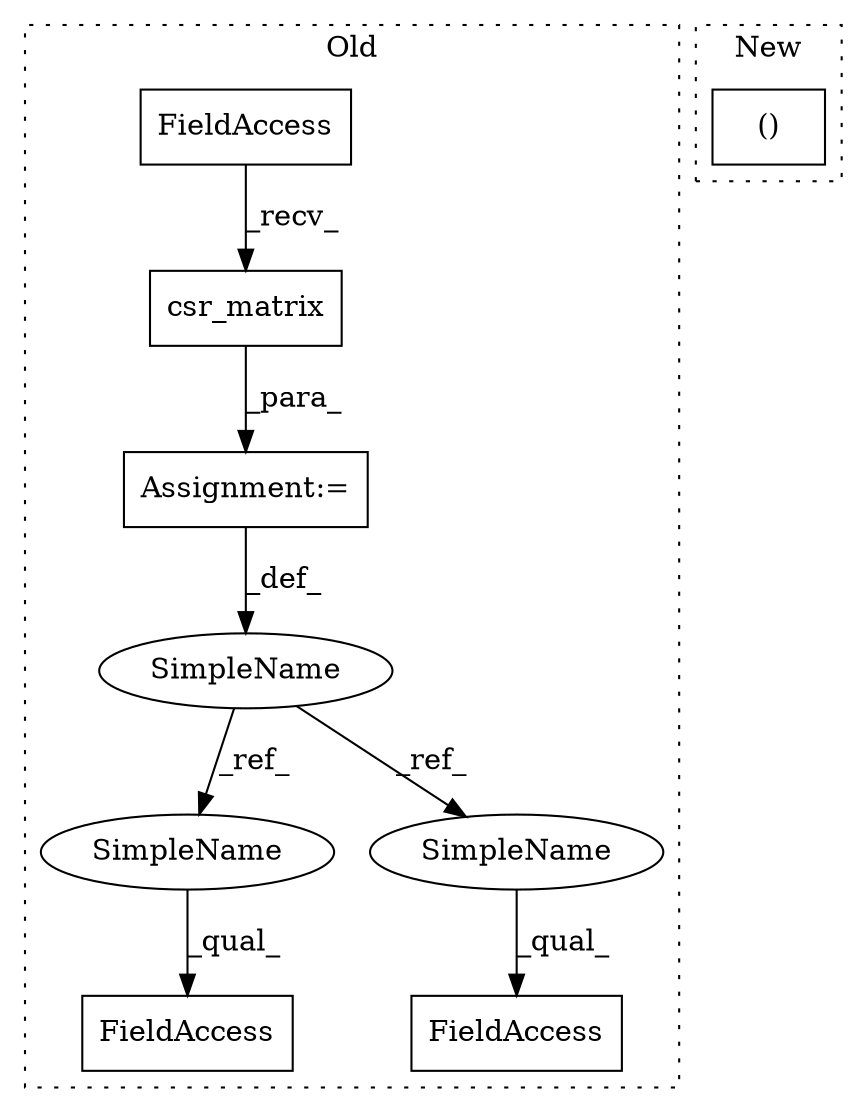 digraph G {
subgraph cluster0 {
1 [label="csr_matrix" a="32" s="2371,2428" l="11,1" shape="box"];
3 [label="Assignment:=" a="7" s="2357" l="1" shape="box"];
4 [label="FieldAccess" a="22" s="2617" l="22" shape="box"];
5 [label="FieldAccess" a="22" s="2544" l="22" shape="box"];
6 [label="FieldAccess" a="22" s="2358" l="5" shape="box"];
7 [label="SimpleName" a="42" s="2340" l="17" shape="ellipse"];
8 [label="SimpleName" a="42" s="2544" l="17" shape="ellipse"];
9 [label="SimpleName" a="42" s="2617" l="17" shape="ellipse"];
label = "Old";
style="dotted";
}
subgraph cluster1 {
2 [label="()" a="106" s="3108" l="79" shape="box"];
label = "New";
style="dotted";
}
1 -> 3 [label="_para_"];
3 -> 7 [label="_def_"];
6 -> 1 [label="_recv_"];
7 -> 8 [label="_ref_"];
7 -> 9 [label="_ref_"];
8 -> 5 [label="_qual_"];
9 -> 4 [label="_qual_"];
}